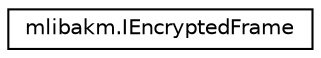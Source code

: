 digraph "Graphical Class Hierarchy"
{
 // LATEX_PDF_SIZE
  edge [fontname="Helvetica",fontsize="10",labelfontname="Helvetica",labelfontsize="10"];
  node [fontname="Helvetica",fontsize="10",shape=record];
  rankdir="LR";
  Node0 [label="mlibakm.IEncryptedFrame",height=0.2,width=0.4,color="black", fillcolor="white", style="filled",URL="$interfacemlibakm_1_1_i_encrypted_frame.html",tooltip=" "];
}
